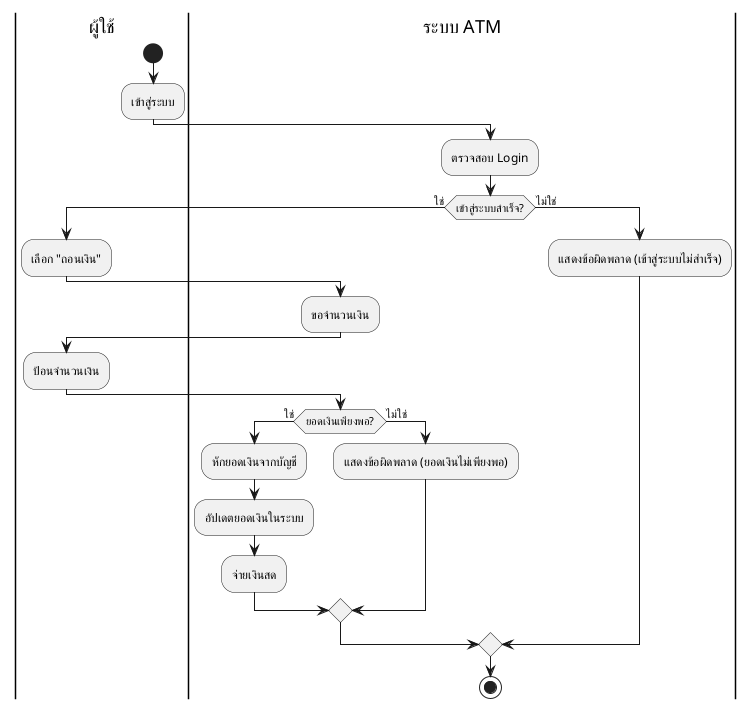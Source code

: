 @startuml
| ผู้ใช้ |
start
:เข้าสู่ระบบ;
| ระบบ ATM |
:ตรวจสอบ Login;
if (เข้าสู่ระบบสำเร็จ?) then (ใช่)
    | ผู้ใช้ |
    :เลือก "ถอนเงิน";
    | ระบบ ATM |
    :ขอจำนวนเงิน;
    | ผู้ใช้ |
    :ป้อนจำนวนเงิน;
    | ระบบ ATM |
    if (ยอดเงินเพียงพอ?) then (ใช่)
        :หักยอดเงินจากบัญชี;
        :อัปเดตยอดเงินในระบบ;
        :จ่ายเงินสด;
    else (ไม่ใช่)
        :แสดงข้อผิดพลาด (ยอดเงินไม่เพียงพอ);
    endif
else (ไม่ใช่)
    :แสดงข้อผิดพลาด (เข้าสู่ระบบไม่สำเร็จ);
endif
stop
@enduml
